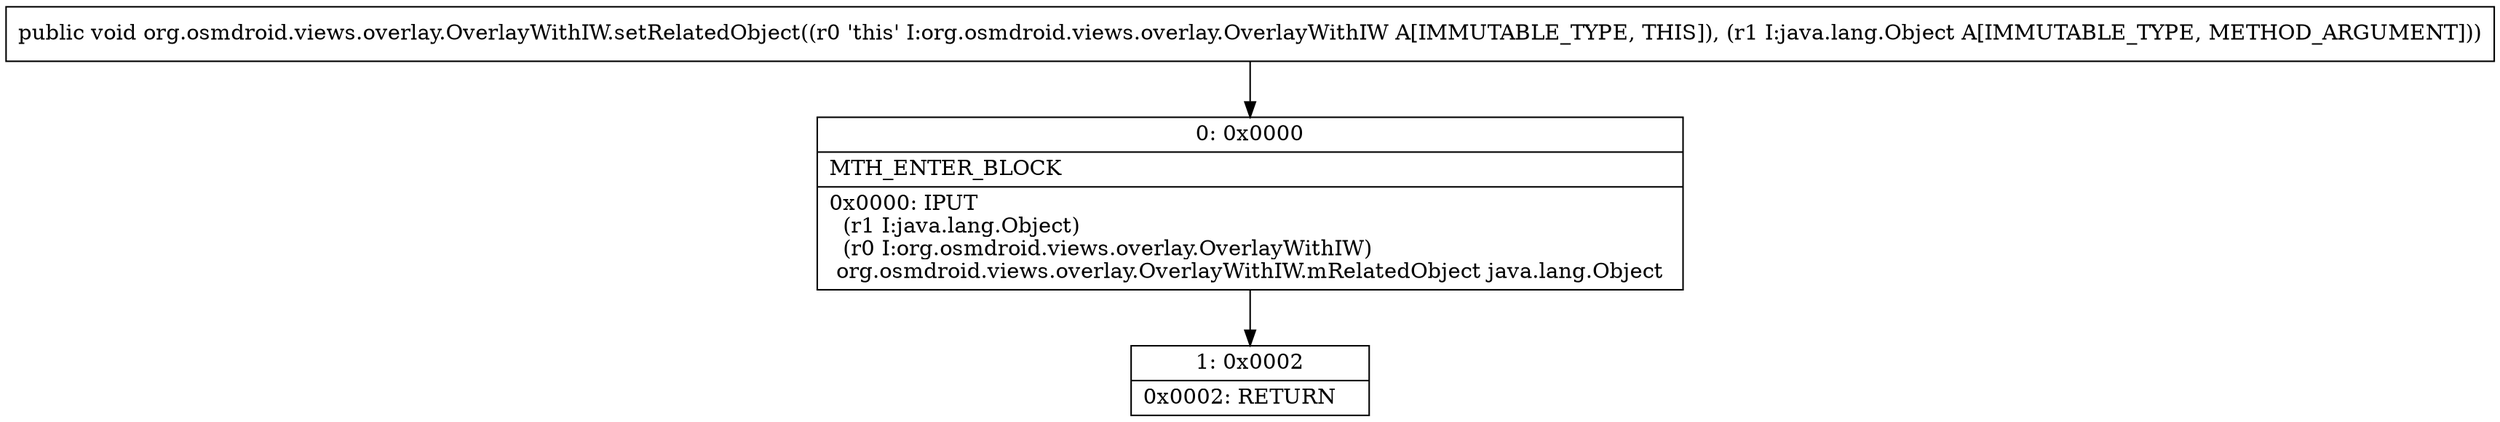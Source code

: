 digraph "CFG fororg.osmdroid.views.overlay.OverlayWithIW.setRelatedObject(Ljava\/lang\/Object;)V" {
Node_0 [shape=record,label="{0\:\ 0x0000|MTH_ENTER_BLOCK\l|0x0000: IPUT  \l  (r1 I:java.lang.Object)\l  (r0 I:org.osmdroid.views.overlay.OverlayWithIW)\l org.osmdroid.views.overlay.OverlayWithIW.mRelatedObject java.lang.Object \l}"];
Node_1 [shape=record,label="{1\:\ 0x0002|0x0002: RETURN   \l}"];
MethodNode[shape=record,label="{public void org.osmdroid.views.overlay.OverlayWithIW.setRelatedObject((r0 'this' I:org.osmdroid.views.overlay.OverlayWithIW A[IMMUTABLE_TYPE, THIS]), (r1 I:java.lang.Object A[IMMUTABLE_TYPE, METHOD_ARGUMENT])) }"];
MethodNode -> Node_0;
Node_0 -> Node_1;
}

